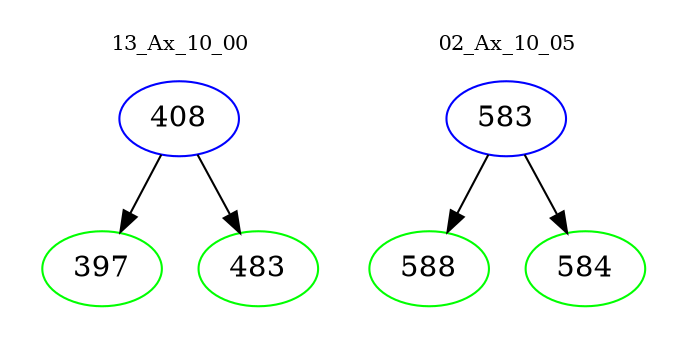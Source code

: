 digraph{
subgraph cluster_0 {
color = white
label = "13_Ax_10_00";
fontsize=10;
T0_408 [label="408", color="blue"]
T0_408 -> T0_397 [color="black"]
T0_397 [label="397", color="green"]
T0_408 -> T0_483 [color="black"]
T0_483 [label="483", color="green"]
}
subgraph cluster_1 {
color = white
label = "02_Ax_10_05";
fontsize=10;
T1_583 [label="583", color="blue"]
T1_583 -> T1_588 [color="black"]
T1_588 [label="588", color="green"]
T1_583 -> T1_584 [color="black"]
T1_584 [label="584", color="green"]
}
}
